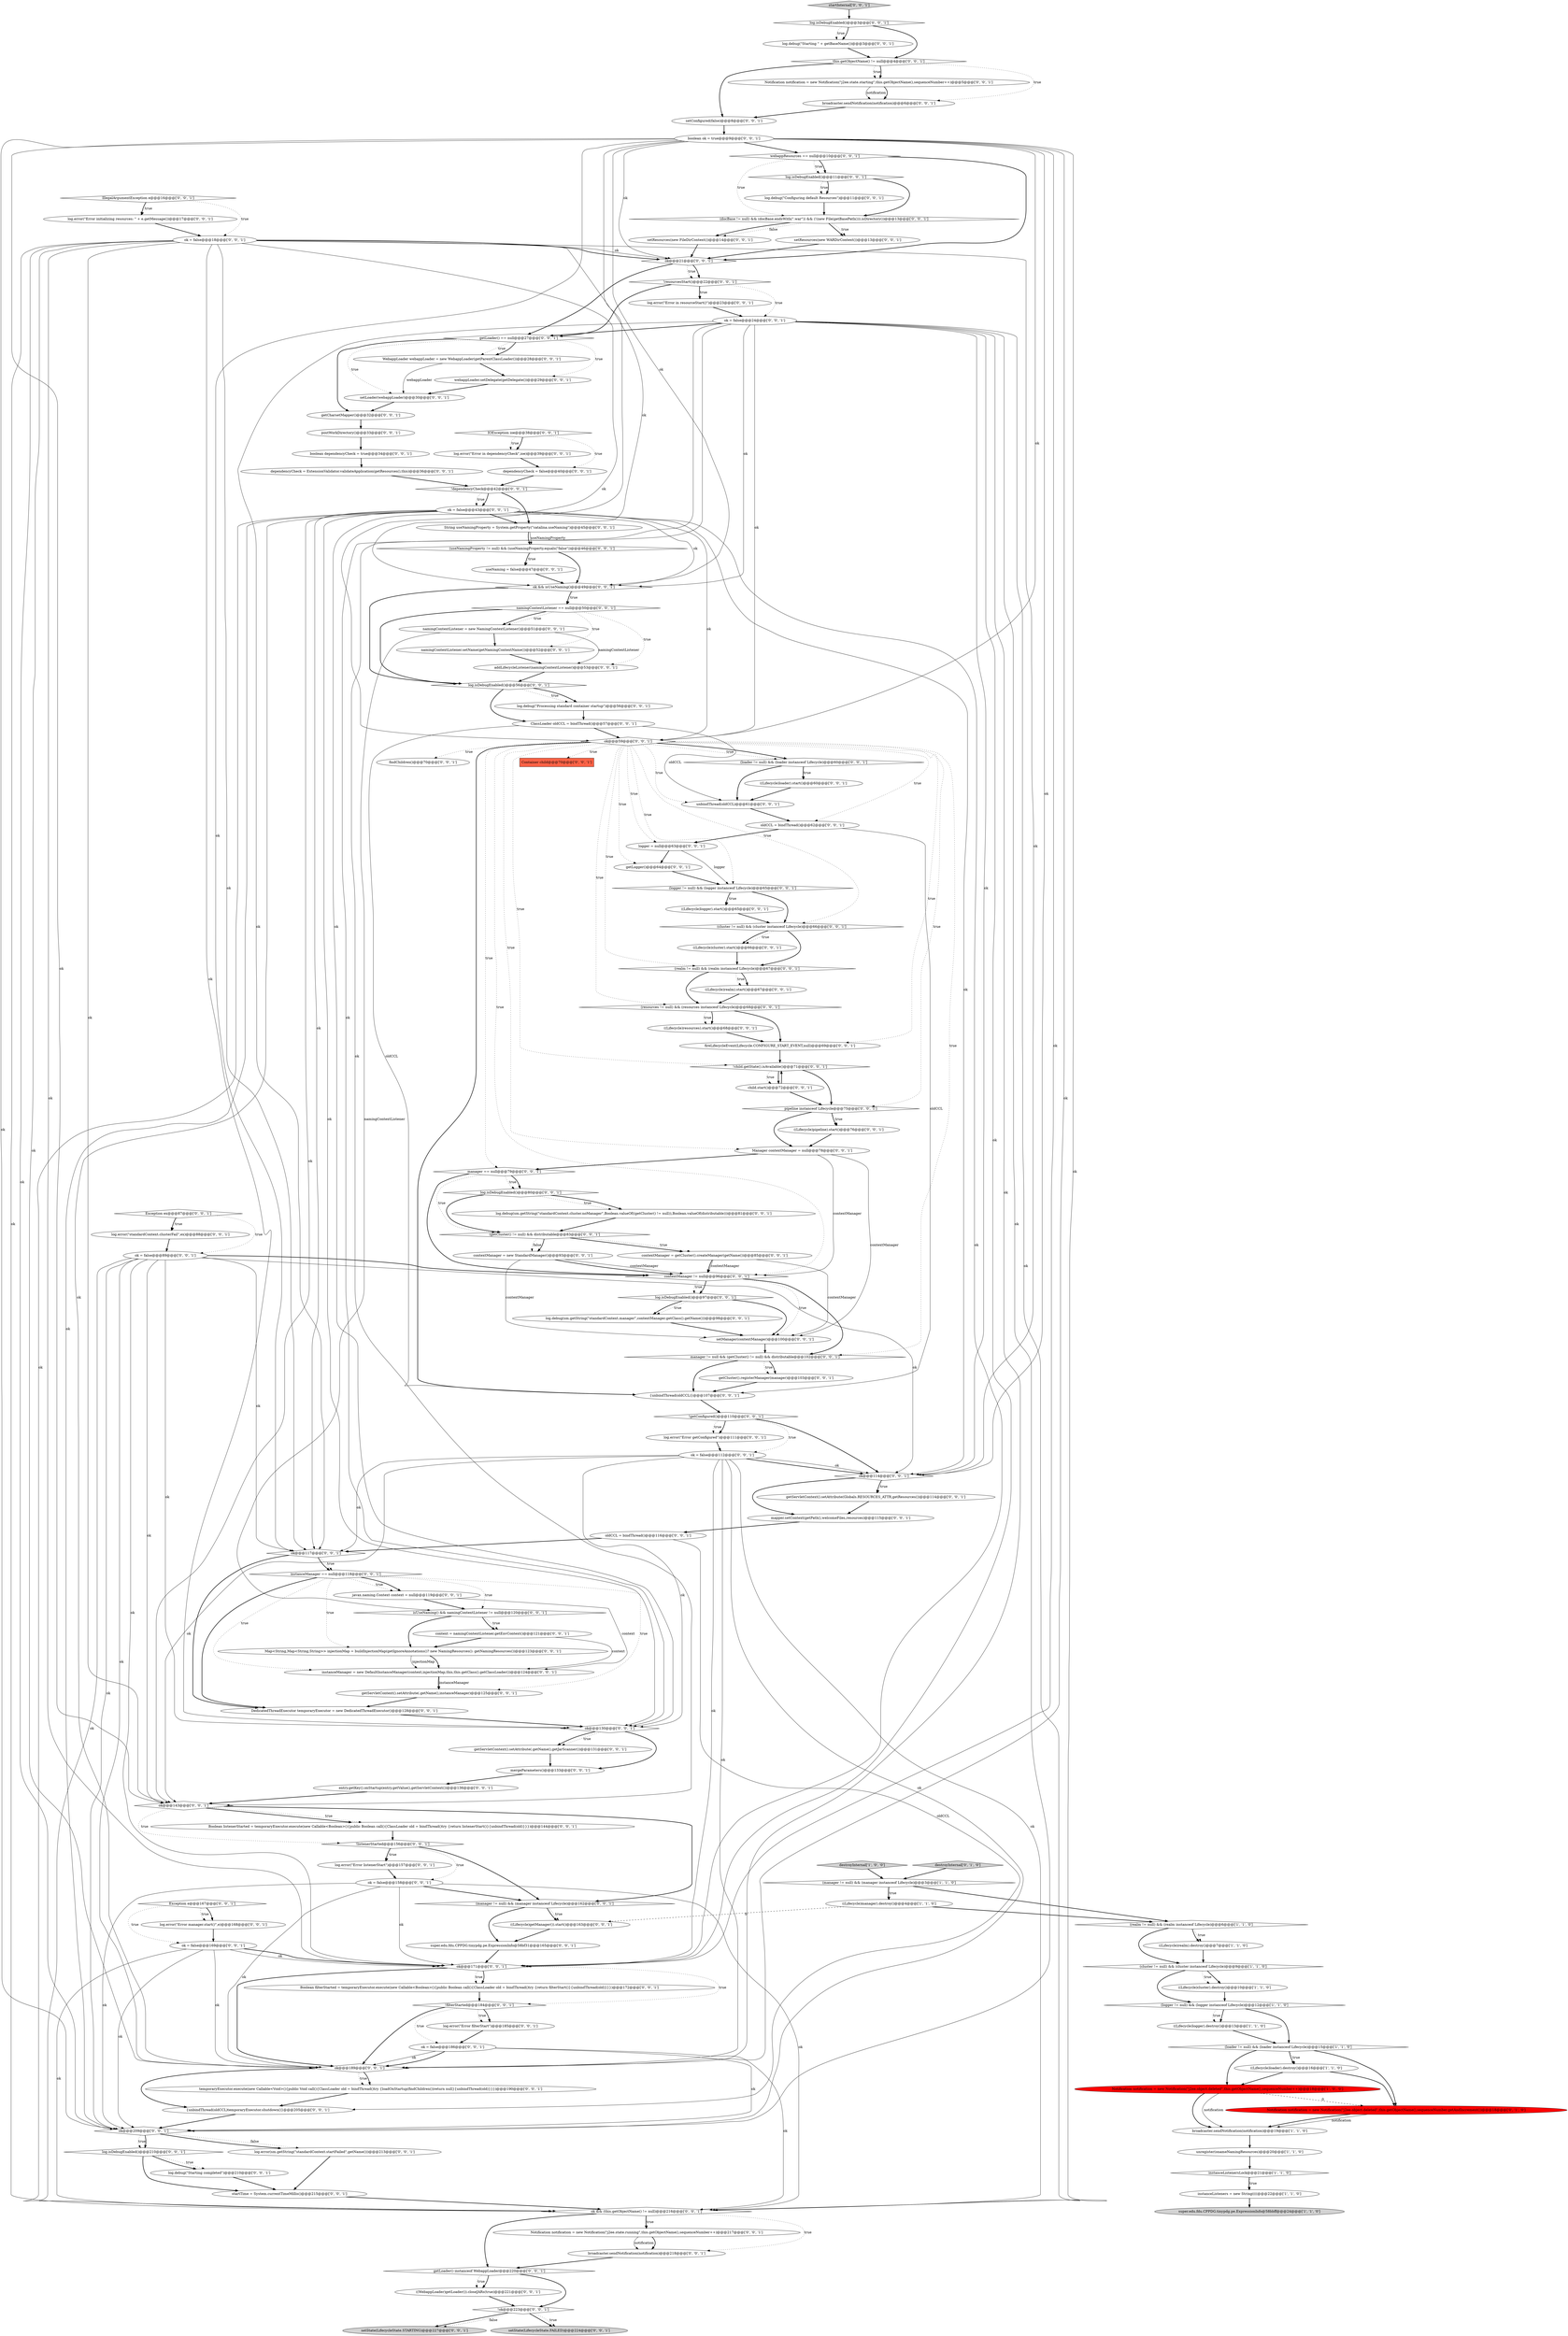 digraph {
26 [style = filled, label = "dependencyCheck = ExtensionValidator.validateApplication(getResources(),this)@@@36@@@['0', '0', '1']", fillcolor = white, shape = ellipse image = "AAA0AAABBB3BBB"];
7 [style = filled, label = "unregister(onameNamingResources)@@@20@@@['1', '1', '0']", fillcolor = white, shape = ellipse image = "AAA0AAABBB1BBB"];
137 [style = filled, label = "((Lifecycle)cluster).start()@@@66@@@['0', '0', '1']", fillcolor = white, shape = ellipse image = "AAA0AAABBB3BBB"];
25 [style = filled, label = "log.error(\"Error getConfigured\")@@@111@@@['0', '0', '1']", fillcolor = white, shape = ellipse image = "AAA0AAABBB3BBB"];
18 [style = filled, label = "Notification notification = new Notification(\"j2ee.object.deleted\",this.getObjectName(),sequenceNumber.getAndIncrement())@@@18@@@['0', '1', '0']", fillcolor = red, shape = ellipse image = "AAA1AAABBB2BBB"];
65 [style = filled, label = "ok@@@189@@@['0', '0', '1']", fillcolor = white, shape = diamond image = "AAA0AAABBB3BBB"];
31 [style = filled, label = "(docBase != null) && (docBase.endsWith(\".war\")) && (!(new File(getBasePath())).isDirectory())@@@13@@@['0', '0', '1']", fillcolor = white, shape = diamond image = "AAA0AAABBB3BBB"];
42 [style = filled, label = "startInternal['0', '0', '1']", fillcolor = lightgray, shape = diamond image = "AAA0AAABBB3BBB"];
41 [style = filled, label = "log.debug(\"Starting \" + getBaseName())@@@3@@@['0', '0', '1']", fillcolor = white, shape = ellipse image = "AAA0AAABBB3BBB"];
23 [style = filled, label = "log.debug(sm.getString(\"standardContext.cluster.noManager\",Boolean.valueOf((getCluster() != null)),Boolean.valueOf(distributable)))@@@81@@@['0', '0', '1']", fillcolor = white, shape = ellipse image = "AAA0AAABBB3BBB"];
100 [style = filled, label = "log.error(\"Error manager.start()\",e)@@@168@@@['0', '0', '1']", fillcolor = white, shape = ellipse image = "AAA0AAABBB3BBB"];
88 [style = filled, label = "this.getObjectName() != null@@@4@@@['0', '0', '1']", fillcolor = white, shape = diamond image = "AAA0AAABBB3BBB"];
147 [style = filled, label = "namingContextListener.setName(getNamingContextName())@@@52@@@['0', '0', '1']", fillcolor = white, shape = ellipse image = "AAA0AAABBB3BBB"];
27 [style = filled, label = "oldCCL = bindThread()@@@62@@@['0', '0', '1']", fillcolor = white, shape = ellipse image = "AAA0AAABBB3BBB"];
59 [style = filled, label = "((WebappLoader)getLoader()).closeJARs(true)@@@221@@@['0', '0', '1']", fillcolor = white, shape = ellipse image = "AAA0AAABBB3BBB"];
20 [style = filled, label = "log.isDebugEnabled()@@@210@@@['0', '0', '1']", fillcolor = white, shape = diamond image = "AAA0AAABBB3BBB"];
80 [style = filled, label = "fireLifecycleEvent(Lifecycle.CONFIGURE_START_EVENT,null)@@@69@@@['0', '0', '1']", fillcolor = white, shape = ellipse image = "AAA0AAABBB3BBB"];
53 [style = filled, label = "log.debug(\"Starting completed\")@@@210@@@['0', '0', '1']", fillcolor = white, shape = ellipse image = "AAA0AAABBB3BBB"];
44 [style = filled, label = "WebappLoader webappLoader = new WebappLoader(getParentClassLoader())@@@28@@@['0', '0', '1']", fillcolor = white, shape = ellipse image = "AAA0AAABBB3BBB"];
67 [style = filled, label = "postWorkDirectory()@@@33@@@['0', '0', '1']", fillcolor = white, shape = ellipse image = "AAA0AAABBB3BBB"];
143 [style = filled, label = "(logger != null) && (logger instanceof Lifecycle)@@@65@@@['0', '0', '1']", fillcolor = white, shape = diamond image = "AAA0AAABBB3BBB"];
66 [style = filled, label = "ok@@@130@@@['0', '0', '1']", fillcolor = white, shape = diamond image = "AAA0AAABBB3BBB"];
38 [style = filled, label = "((Lifecycle)loader).start()@@@60@@@['0', '0', '1']", fillcolor = white, shape = ellipse image = "AAA0AAABBB3BBB"];
51 [style = filled, label = "log.isDebugEnabled()@@@80@@@['0', '0', '1']", fillcolor = white, shape = diamond image = "AAA0AAABBB3BBB"];
90 [style = filled, label = "Manager contextManager = null@@@78@@@['0', '0', '1']", fillcolor = white, shape = ellipse image = "AAA0AAABBB3BBB"];
91 [style = filled, label = "javax.naming.Context context = null@@@119@@@['0', '0', '1']", fillcolor = white, shape = ellipse image = "AAA0AAABBB3BBB"];
84 [style = filled, label = "((Lifecycle)logger).start()@@@65@@@['0', '0', '1']", fillcolor = white, shape = ellipse image = "AAA0AAABBB3BBB"];
86 [style = filled, label = "getCluster().registerManager(manager)@@@103@@@['0', '0', '1']", fillcolor = white, shape = ellipse image = "AAA0AAABBB3BBB"];
107 [style = filled, label = "!child.getState().isAvailable()@@@71@@@['0', '0', '1']", fillcolor = white, shape = diamond image = "AAA0AAABBB3BBB"];
148 [style = filled, label = "ok && (this.getObjectName() != null)@@@216@@@['0', '0', '1']", fillcolor = white, shape = diamond image = "AAA0AAABBB3BBB"];
1 [style = filled, label = "(cluster != null) && (cluster instanceof Lifecycle)@@@9@@@['1', '1', '0']", fillcolor = white, shape = diamond image = "AAA0AAABBB1BBB"];
98 [style = filled, label = "ok = false@@@89@@@['0', '0', '1']", fillcolor = white, shape = ellipse image = "AAA0AAABBB3BBB"];
71 [style = filled, label = "manager != null && (getCluster() != null) && distributable@@@102@@@['0', '0', '1']", fillcolor = white, shape = diamond image = "AAA0AAABBB3BBB"];
74 [style = filled, label = "setResources(new WARDirContext())@@@13@@@['0', '0', '1']", fillcolor = white, shape = ellipse image = "AAA0AAABBB3BBB"];
13 [style = filled, label = "(realm != null) && (realm instanceof Lifecycle)@@@6@@@['1', '1', '0']", fillcolor = white, shape = diamond image = "AAA0AAABBB1BBB"];
16 [style = filled, label = "super.edu.fdu.CPPDG.tinypdg.pe.ExpressionInfo@58bbff@@@24@@@['1', '1', '0']", fillcolor = lightgray, shape = ellipse image = "AAA0AAABBB1BBB"];
154 [style = filled, label = "ok@@@114@@@['0', '0', '1']", fillcolor = white, shape = diamond image = "AAA0AAABBB3BBB"];
95 [style = filled, label = "ok = false@@@18@@@['0', '0', '1']", fillcolor = white, shape = ellipse image = "AAA0AAABBB3BBB"];
96 [style = filled, label = "ok = false@@@112@@@['0', '0', '1']", fillcolor = white, shape = ellipse image = "AAA0AAABBB3BBB"];
77 [style = filled, label = "(manager != null) && (manager instanceof Lifecycle)@@@162@@@['0', '0', '1']", fillcolor = white, shape = diamond image = "AAA0AAABBB3BBB"];
105 [style = filled, label = "log.debug(sm.getString(\"standardContext.manager\",contextManager.getClass().getName()))@@@98@@@['0', '0', '1']", fillcolor = white, shape = ellipse image = "AAA0AAABBB3BBB"];
110 [style = filled, label = "log.error(\"Error filterStart\")@@@185@@@['0', '0', '1']", fillcolor = white, shape = ellipse image = "AAA0AAABBB3BBB"];
2 [style = filled, label = "instanceListeners = new String((((@@@22@@@['1', '1', '0']", fillcolor = white, shape = ellipse image = "AAA0AAABBB1BBB"];
78 [style = filled, label = "child.start()@@@72@@@['0', '0', '1']", fillcolor = white, shape = ellipse image = "AAA0AAABBB3BBB"];
83 [style = filled, label = "log.error(\"Error in resourceStart()\")@@@23@@@['0', '0', '1']", fillcolor = white, shape = ellipse image = "AAA0AAABBB3BBB"];
39 [style = filled, label = "setManager(contextManager)@@@100@@@['0', '0', '1']", fillcolor = white, shape = ellipse image = "AAA0AAABBB3BBB"];
52 [style = filled, label = "unbindThread(oldCCL)@@@61@@@['0', '0', '1']", fillcolor = white, shape = ellipse image = "AAA0AAABBB3BBB"];
50 [style = filled, label = "!filterStarted@@@184@@@['0', '0', '1']", fillcolor = white, shape = diamond image = "AAA0AAABBB3BBB"];
36 [style = filled, label = "setResources(new FileDirContext())@@@14@@@['0', '0', '1']", fillcolor = white, shape = ellipse image = "AAA0AAABBB3BBB"];
32 [style = filled, label = "logger = null@@@63@@@['0', '0', '1']", fillcolor = white, shape = ellipse image = "AAA0AAABBB3BBB"];
28 [style = filled, label = "(resources != null) && (resources instanceof Lifecycle)@@@68@@@['0', '0', '1']", fillcolor = white, shape = diamond image = "AAA0AAABBB3BBB"];
72 [style = filled, label = "!ok@@@223@@@['0', '0', '1']", fillcolor = white, shape = diamond image = "AAA0AAABBB3BBB"];
125 [style = filled, label = "log.isDebugEnabled()@@@56@@@['0', '0', '1']", fillcolor = white, shape = diamond image = "AAA0AAABBB3BBB"];
129 [style = filled, label = "((Lifecycle)realm).start()@@@67@@@['0', '0', '1']", fillcolor = white, shape = ellipse image = "AAA0AAABBB3BBB"];
12 [style = filled, label = "Notification notification = new Notification(\"j2ee.object.deleted\",this.getObjectName(),sequenceNumber++)@@@18@@@['1', '0', '0']", fillcolor = red, shape = ellipse image = "AAA1AAABBB1BBB"];
45 [style = filled, label = "Exception e@@@167@@@['0', '0', '1']", fillcolor = white, shape = diamond image = "AAA0AAABBB3BBB"];
46 [style = filled, label = "temporaryExecutor.execute(new Callable<Void>(){public Void call(){ClassLoader old = bindThread()try {loadOnStartup(findChildren())return null}{unbindThread(old)}}})@@@190@@@['0', '0', '1']", fillcolor = white, shape = ellipse image = "AAA0AAABBB3BBB"];
81 [style = filled, label = "setLoader(webappLoader)@@@30@@@['0', '0', '1']", fillcolor = white, shape = ellipse image = "AAA0AAABBB3BBB"];
120 [style = filled, label = "log.error(\"Error listenerStart\")@@@157@@@['0', '0', '1']", fillcolor = white, shape = ellipse image = "AAA0AAABBB3BBB"];
136 [style = filled, label = "(loader != null) && (loader instanceof Lifecycle)@@@60@@@['0', '0', '1']", fillcolor = white, shape = diamond image = "AAA0AAABBB3BBB"];
63 [style = filled, label = "namingContextListener = new NamingContextListener()@@@51@@@['0', '0', '1']", fillcolor = white, shape = ellipse image = "AAA0AAABBB3BBB"];
102 [style = filled, label = "log.error(\"Error initializing resources: \" + e.getMessage())@@@17@@@['0', '0', '1']", fillcolor = white, shape = ellipse image = "AAA0AAABBB3BBB"];
118 [style = filled, label = "webappLoader.setDelegate(getDelegate())@@@29@@@['0', '0', '1']", fillcolor = white, shape = ellipse image = "AAA0AAABBB3BBB"];
122 [style = filled, label = "((Lifecycle)pipeline).start()@@@76@@@['0', '0', '1']", fillcolor = white, shape = ellipse image = "AAA0AAABBB3BBB"];
104 [style = filled, label = "mergeParameters()@@@133@@@['0', '0', '1']", fillcolor = white, shape = ellipse image = "AAA0AAABBB3BBB"];
101 [style = filled, label = "contextManager != null@@@96@@@['0', '0', '1']", fillcolor = white, shape = diamond image = "AAA0AAABBB3BBB"];
97 [style = filled, label = "setState(LifecycleState.STARTING)@@@227@@@['0', '0', '1']", fillcolor = lightgray, shape = ellipse image = "AAA0AAABBB3BBB"];
22 [style = filled, label = "getCharsetMapper()@@@32@@@['0', '0', '1']", fillcolor = white, shape = ellipse image = "AAA0AAABBB3BBB"];
106 [style = filled, label = "((Lifecycle)resources).start()@@@68@@@['0', '0', '1']", fillcolor = white, shape = ellipse image = "AAA0AAABBB3BBB"];
89 [style = filled, label = "IOException ioe@@@38@@@['0', '0', '1']", fillcolor = white, shape = diamond image = "AAA0AAABBB3BBB"];
133 [style = filled, label = "Boolean listenerStarted = temporaryExecutor.execute(new Callable<Boolean>(){public Boolean call(){ClassLoader old = bindThread()try {return listenerStart()}{unbindThread(old)}}})@@@144@@@['0', '0', '1']", fillcolor = white, shape = ellipse image = "AAA0AAABBB3BBB"];
82 [style = filled, label = "getLogger()@@@64@@@['0', '0', '1']", fillcolor = white, shape = ellipse image = "AAA0AAABBB3BBB"];
30 [style = filled, label = "ok@@@117@@@['0', '0', '1']", fillcolor = white, shape = diamond image = "AAA0AAABBB3BBB"];
124 [style = filled, label = "ok = false@@@169@@@['0', '0', '1']", fillcolor = white, shape = ellipse image = "AAA0AAABBB3BBB"];
93 [style = filled, label = "log.isDebugEnabled()@@@97@@@['0', '0', '1']", fillcolor = white, shape = diamond image = "AAA0AAABBB3BBB"];
109 [style = filled, label = "context = namingContextListener.getEnvContext()@@@121@@@['0', '0', '1']", fillcolor = white, shape = ellipse image = "AAA0AAABBB3BBB"];
127 [style = filled, label = "setConfigured(false)@@@8@@@['0', '0', '1']", fillcolor = white, shape = ellipse image = "AAA0AAABBB3BBB"];
40 [style = filled, label = "broadcaster.sendNotification(notification)@@@218@@@['0', '0', '1']", fillcolor = white, shape = ellipse image = "AAA0AAABBB3BBB"];
92 [style = filled, label = "ok = false@@@158@@@['0', '0', '1']", fillcolor = white, shape = ellipse image = "AAA0AAABBB3BBB"];
34 [style = filled, label = "getServletContext().setAttribute(Globals.RESOURCES_ATTR,getResources())@@@114@@@['0', '0', '1']", fillcolor = white, shape = ellipse image = "AAA0AAABBB3BBB"];
108 [style = filled, label = "getLoader() == null@@@27@@@['0', '0', '1']", fillcolor = white, shape = diamond image = "AAA0AAABBB3BBB"];
134 [style = filled, label = "instanceManager = new DefaultInstanceManager(context,injectionMap,this,this.getClass().getClassLoader())@@@124@@@['0', '0', '1']", fillcolor = white, shape = ellipse image = "AAA0AAABBB3BBB"];
48 [style = filled, label = "boolean dependencyCheck = true@@@34@@@['0', '0', '1']", fillcolor = white, shape = ellipse image = "AAA0AAABBB3BBB"];
57 [style = filled, label = "dependencyCheck = false@@@40@@@['0', '0', '1']", fillcolor = white, shape = ellipse image = "AAA0AAABBB3BBB"];
152 [style = filled, label = "boolean ok = true@@@9@@@['0', '0', '1']", fillcolor = white, shape = ellipse image = "AAA0AAABBB3BBB"];
94 [style = filled, label = "ok = false@@@186@@@['0', '0', '1']", fillcolor = white, shape = ellipse image = "AAA0AAABBB3BBB"];
3 [style = filled, label = "destroyInternal['1', '0', '0']", fillcolor = lightgray, shape = diamond image = "AAA0AAABBB1BBB"];
128 [style = filled, label = "isUseNaming() && namingContextListener != null@@@120@@@['0', '0', '1']", fillcolor = white, shape = diamond image = "AAA0AAABBB3BBB"];
60 [style = filled, label = "instanceManager == null@@@118@@@['0', '0', '1']", fillcolor = white, shape = diamond image = "AAA0AAABBB3BBB"];
150 [style = filled, label = "!listenerStarted@@@156@@@['0', '0', '1']", fillcolor = white, shape = diamond image = "AAA0AAABBB3BBB"];
58 [style = filled, label = "contextManager = new StandardManager()@@@93@@@['0', '0', '1']", fillcolor = white, shape = ellipse image = "AAA0AAABBB3BBB"];
49 [style = filled, label = "ok && isUseNaming()@@@49@@@['0', '0', '1']", fillcolor = white, shape = diamond image = "AAA0AAABBB3BBB"];
11 [style = filled, label = "((Lifecycle)manager).destroy()@@@4@@@['1', '1', '0']", fillcolor = white, shape = ellipse image = "AAA0AAABBB1BBB"];
33 [style = filled, label = "Exception ex@@@87@@@['0', '0', '1']", fillcolor = white, shape = diamond image = "AAA0AAABBB3BBB"];
75 [style = filled, label = "Notification notification = new Notification(\"j2ee.state.starting\",this.getObjectName(),sequenceNumber++)@@@5@@@['0', '0', '1']", fillcolor = white, shape = ellipse image = "AAA0AAABBB3BBB"];
145 [style = filled, label = "findChildren()@@@70@@@['0', '0', '1']", fillcolor = white, shape = ellipse image = "AAA0AAABBB3BBB"];
144 [style = filled, label = "getLoader() instanceof WebappLoader@@@220@@@['0', '0', '1']", fillcolor = white, shape = diamond image = "AAA0AAABBB3BBB"];
121 [style = filled, label = "Boolean filterStarted = temporaryExecutor.execute(new Callable<Boolean>(){public Boolean call(){ClassLoader old = bindThread()try {return filterStart()}{unbindThread(old)}}})@@@172@@@['0', '0', '1']", fillcolor = white, shape = ellipse image = "AAA0AAABBB3BBB"];
47 [style = filled, label = "setState(LifecycleState.FAILED)@@@224@@@['0', '0', '1']", fillcolor = lightgray, shape = ellipse image = "AAA0AAABBB3BBB"];
55 [style = filled, label = "log.isDebugEnabled()@@@3@@@['0', '0', '1']", fillcolor = white, shape = diamond image = "AAA0AAABBB3BBB"];
112 [style = filled, label = "log.error(sm.getString(\"standardContext.startFailed\",getName()))@@@213@@@['0', '0', '1']", fillcolor = white, shape = ellipse image = "AAA0AAABBB3BBB"];
62 [style = filled, label = "log.isDebugEnabled()@@@11@@@['0', '0', '1']", fillcolor = white, shape = diamond image = "AAA0AAABBB3BBB"];
138 [style = filled, label = "pipeline instanceof Lifecycle@@@75@@@['0', '0', '1']", fillcolor = white, shape = diamond image = "AAA0AAABBB3BBB"];
117 [style = filled, label = "ok@@@21@@@['0', '0', '1']", fillcolor = white, shape = diamond image = "AAA0AAABBB3BBB"];
130 [style = filled, label = "!resourcesStart()@@@22@@@['0', '0', '1']", fillcolor = white, shape = diamond image = "AAA0AAABBB3BBB"];
140 [style = filled, label = "IllegalArgumentException e@@@16@@@['0', '0', '1']", fillcolor = white, shape = diamond image = "AAA0AAABBB3BBB"];
15 [style = filled, label = "((Lifecycle)cluster).destroy()@@@10@@@['1', '1', '0']", fillcolor = white, shape = ellipse image = "AAA0AAABBB1BBB"];
76 [style = filled, label = "log.error(\"standardContext.clusterFail\",ex)@@@88@@@['0', '0', '1']", fillcolor = white, shape = ellipse image = "AAA0AAABBB3BBB"];
37 [style = filled, label = "Container child@@@70@@@['0', '0', '1']", fillcolor = tomato, shape = box image = "AAA0AAABBB3BBB"];
123 [style = filled, label = "addLifecycleListener(namingContextListener)@@@53@@@['0', '0', '1']", fillcolor = white, shape = ellipse image = "AAA0AAABBB3BBB"];
87 [style = filled, label = "{unbindThread(oldCCL)}@@@107@@@['0', '0', '1']", fillcolor = white, shape = ellipse image = "AAA0AAABBB3BBB"];
135 [style = filled, label = "ClassLoader oldCCL = bindThread()@@@57@@@['0', '0', '1']", fillcolor = white, shape = ellipse image = "AAA0AAABBB3BBB"];
4 [style = filled, label = "(loader != null) && (loader instanceof Lifecycle)@@@15@@@['1', '1', '0']", fillcolor = white, shape = diamond image = "AAA0AAABBB1BBB"];
35 [style = filled, label = "((Lifecycle)getManager()).start()@@@163@@@['0', '0', '1']", fillcolor = white, shape = ellipse image = "AAA0AAABBB3BBB"];
70 [style = filled, label = "Map<String,Map<String,String>> injectionMap = buildInjectionMap(getIgnoreAnnotations()? new NamingResources(): getNamingResources())@@@123@@@['0', '0', '1']", fillcolor = white, shape = ellipse image = "AAA0AAABBB3BBB"];
126 [style = filled, label = "startTime = System.currentTimeMillis()@@@215@@@['0', '0', '1']", fillcolor = white, shape = ellipse image = "AAA0AAABBB3BBB"];
17 [style = filled, label = "destroyInternal['0', '1', '0']", fillcolor = lightgray, shape = diamond image = "AAA0AAABBB2BBB"];
19 [style = filled, label = "getServletContext().setAttribute(.getName(),getJarScanner())@@@131@@@['0', '0', '1']", fillcolor = white, shape = ellipse image = "AAA0AAABBB3BBB"];
113 [style = filled, label = "ok = false@@@24@@@['0', '0', '1']", fillcolor = white, shape = ellipse image = "AAA0AAABBB3BBB"];
149 [style = filled, label = "log.debug(\"Configuring default Resources\")@@@11@@@['0', '0', '1']", fillcolor = white, shape = ellipse image = "AAA0AAABBB3BBB"];
119 [style = filled, label = "(realm != null) && (realm instanceof Lifecycle)@@@67@@@['0', '0', '1']", fillcolor = white, shape = diamond image = "AAA0AAABBB3BBB"];
73 [style = filled, label = "broadcaster.sendNotification(notification)@@@6@@@['0', '0', '1']", fillcolor = white, shape = ellipse image = "AAA0AAABBB3BBB"];
9 [style = filled, label = "broadcaster.sendNotification(notification)@@@19@@@['1', '1', '0']", fillcolor = white, shape = ellipse image = "AAA0AAABBB1BBB"];
0 [style = filled, label = "(manager != null) && (manager instanceof Lifecycle)@@@3@@@['1', '1', '0']", fillcolor = white, shape = diamond image = "AAA0AAABBB1BBB"];
131 [style = filled, label = "String useNamingProperty = System.getProperty(\"catalina.useNaming\")@@@45@@@['0', '0', '1']", fillcolor = white, shape = ellipse image = "AAA0AAABBB3BBB"];
21 [style = filled, label = "Notification notification = new Notification(\"j2ee.state.running\",this.getObjectName(),sequenceNumber++)@@@217@@@['0', '0', '1']", fillcolor = white, shape = ellipse image = "AAA0AAABBB3BBB"];
151 [style = filled, label = "log.error(\"Error in dependencyCheck\",ioe)@@@39@@@['0', '0', '1']", fillcolor = white, shape = ellipse image = "AAA0AAABBB3BBB"];
153 [style = filled, label = "mapper.setContext(getPath(),welcomeFiles,resources)@@@115@@@['0', '0', '1']", fillcolor = white, shape = ellipse image = "AAA0AAABBB3BBB"];
142 [style = filled, label = "contextManager = getCluster().createManager(getName())@@@85@@@['0', '0', '1']", fillcolor = white, shape = ellipse image = "AAA0AAABBB3BBB"];
114 [style = filled, label = "namingContextListener == null@@@50@@@['0', '0', '1']", fillcolor = white, shape = diamond image = "AAA0AAABBB3BBB"];
85 [style = filled, label = "entry.getKey().onStartup(entry.getValue(),getServletContext())@@@136@@@['0', '0', '1']", fillcolor = white, shape = ellipse image = "AAA0AAABBB3BBB"];
6 [style = filled, label = "instanceListenersLock@@@21@@@['1', '1', '0']", fillcolor = white, shape = diamond image = "AAA0AAABBB1BBB"];
103 [style = filled, label = "DedicatedThreadExecutor temporaryExecutor = new DedicatedThreadExecutor()@@@128@@@['0', '0', '1']", fillcolor = white, shape = ellipse image = "AAA0AAABBB3BBB"];
54 [style = filled, label = "!getConfigured()@@@110@@@['0', '0', '1']", fillcolor = white, shape = diamond image = "AAA0AAABBB3BBB"];
43 [style = filled, label = "ok = false@@@43@@@['0', '0', '1']", fillcolor = white, shape = ellipse image = "AAA0AAABBB3BBB"];
69 [style = filled, label = "manager == null@@@79@@@['0', '0', '1']", fillcolor = white, shape = diamond image = "AAA0AAABBB3BBB"];
14 [style = filled, label = "((Lifecycle)loader).destroy()@@@16@@@['1', '1', '0']", fillcolor = white, shape = ellipse image = "AAA0AAABBB1BBB"];
56 [style = filled, label = "(useNamingProperty != null) && (useNamingProperty.equals(\"false\"))@@@46@@@['0', '0', '1']", fillcolor = white, shape = diamond image = "AAA0AAABBB3BBB"];
29 [style = filled, label = "(getCluster() != null) && distributable@@@83@@@['0', '0', '1']", fillcolor = white, shape = diamond image = "AAA0AAABBB3BBB"];
115 [style = filled, label = "ok@@@143@@@['0', '0', '1']", fillcolor = white, shape = diamond image = "AAA0AAABBB3BBB"];
116 [style = filled, label = "ok@@@209@@@['0', '0', '1']", fillcolor = white, shape = diamond image = "AAA0AAABBB3BBB"];
79 [style = filled, label = "{unbindThread(oldCCL)temporaryExecutor.shutdown()}@@@205@@@['0', '0', '1']", fillcolor = white, shape = ellipse image = "AAA0AAABBB3BBB"];
61 [style = filled, label = "useNaming = false@@@47@@@['0', '0', '1']", fillcolor = white, shape = ellipse image = "AAA0AAABBB3BBB"];
146 [style = filled, label = "getServletContext().setAttribute(.getName(),instanceManager)@@@125@@@['0', '0', '1']", fillcolor = white, shape = ellipse image = "AAA0AAABBB3BBB"];
8 [style = filled, label = "((Lifecycle)logger).destroy()@@@13@@@['1', '1', '0']", fillcolor = white, shape = ellipse image = "AAA0AAABBB1BBB"];
111 [style = filled, label = "ok@@@171@@@['0', '0', '1']", fillcolor = white, shape = diamond image = "AAA0AAABBB3BBB"];
139 [style = filled, label = "super.edu.fdu.CPPDG.tinypdg.pe.ExpressionInfo@58bf31@@@165@@@['0', '0', '1']", fillcolor = white, shape = ellipse image = "AAA0AAABBB3BBB"];
64 [style = filled, label = "(cluster != null) && (cluster instanceof Lifecycle)@@@66@@@['0', '0', '1']", fillcolor = white, shape = diamond image = "AAA0AAABBB3BBB"];
141 [style = filled, label = "!dependencyCheck@@@42@@@['0', '0', '1']", fillcolor = white, shape = diamond image = "AAA0AAABBB3BBB"];
24 [style = filled, label = "log.debug(\"Processing standard container startup\")@@@56@@@['0', '0', '1']", fillcolor = white, shape = ellipse image = "AAA0AAABBB3BBB"];
5 [style = filled, label = "(logger != null) && (logger instanceof Lifecycle)@@@12@@@['1', '1', '0']", fillcolor = white, shape = diamond image = "AAA0AAABBB1BBB"];
10 [style = filled, label = "((Lifecycle)realm).destroy()@@@7@@@['1', '1', '0']", fillcolor = white, shape = ellipse image = "AAA0AAABBB1BBB"];
132 [style = filled, label = "ok@@@59@@@['0', '0', '1']", fillcolor = white, shape = diamond image = "AAA0AAABBB3BBB"];
99 [style = filled, label = "oldCCL = bindThread()@@@116@@@['0', '0', '1']", fillcolor = white, shape = ellipse image = "AAA0AAABBB3BBB"];
68 [style = filled, label = "webappResources == null@@@10@@@['0', '0', '1']", fillcolor = white, shape = diamond image = "AAA0AAABBB3BBB"];
0->13 [style = bold, label=""];
38->52 [style = bold, label=""];
31->36 [style = dotted, label="false"];
152->65 [style = solid, label="ok"];
43->65 [style = solid, label="ok"];
13->10 [style = dotted, label="true"];
12->9 [style = bold, label=""];
43->132 [style = solid, label="ok"];
132->119 [style = dotted, label="true"];
113->132 [style = solid, label="ok"];
68->31 [style = dotted, label="true"];
99->30 [style = bold, label=""];
56->61 [style = dotted, label="true"];
70->134 [style = bold, label=""];
72->47 [style = bold, label=""];
51->23 [style = dotted, label="true"];
81->22 [style = bold, label=""];
108->81 [style = dotted, label="true"];
2->16 [style = bold, label=""];
50->94 [style = dotted, label="true"];
152->115 [style = solid, label="ok"];
50->110 [style = bold, label=""];
72->97 [style = bold, label=""];
143->84 [style = dotted, label="true"];
143->84 [style = bold, label=""];
136->52 [style = bold, label=""];
98->30 [style = solid, label="ok"];
4->18 [style = bold, label=""];
132->37 [style = dotted, label="true"];
129->28 [style = bold, label=""];
6->2 [style = bold, label=""];
54->25 [style = bold, label=""];
95->154 [style = solid, label="ok"];
28->106 [style = bold, label=""];
33->76 [style = dotted, label="true"];
98->101 [style = bold, label=""];
7->6 [style = bold, label=""];
49->125 [style = bold, label=""];
14->18 [style = bold, label=""];
115->133 [style = bold, label=""];
10->1 [style = bold, label=""];
132->107 [style = dotted, label="true"];
78->138 [style = bold, label=""];
13->10 [style = bold, label=""];
96->115 [style = solid, label="ok"];
4->14 [style = bold, label=""];
33->98 [style = dotted, label="true"];
153->99 [style = bold, label=""];
68->62 [style = dotted, label="true"];
69->29 [style = dotted, label="true"];
132->80 [style = dotted, label="true"];
43->49 [style = solid, label="ok"];
89->151 [style = bold, label=""];
43->111 [style = solid, label="ok"];
65->79 [style = bold, label=""];
0->11 [style = bold, label=""];
134->146 [style = solid, label="instanceManager"];
57->141 [style = bold, label=""];
98->65 [style = solid, label="ok"];
42->55 [style = bold, label=""];
100->124 [style = bold, label=""];
5->4 [style = bold, label=""];
117->130 [style = bold, label=""];
152->111 [style = solid, label="ok"];
64->137 [style = dotted, label="true"];
132->82 [style = dotted, label="true"];
29->142 [style = bold, label=""];
66->19 [style = dotted, label="true"];
132->138 [style = dotted, label="true"];
152->148 [style = solid, label="ok"];
92->111 [style = solid, label="ok"];
96->148 [style = solid, label="ok"];
1->15 [style = bold, label=""];
83->113 [style = bold, label=""];
152->68 [style = bold, label=""];
113->111 [style = solid, label="ok"];
113->30 [style = solid, label="ok"];
93->105 [style = dotted, label="true"];
95->111 [style = solid, label="ok"];
108->118 [style = dotted, label="true"];
43->30 [style = solid, label="ok"];
132->69 [style = dotted, label="true"];
96->66 [style = solid, label="ok"];
131->56 [style = bold, label=""];
124->111 [style = bold, label=""];
127->152 [style = bold, label=""];
70->134 [style = solid, label="injectionMap"];
93->39 [style = bold, label=""];
79->116 [style = bold, label=""];
109->70 [style = bold, label=""];
43->154 [style = solid, label="ok"];
71->86 [style = dotted, label="true"];
152->66 [style = solid, label="ok"];
31->74 [style = bold, label=""];
29->142 [style = dotted, label="true"];
96->154 [style = solid, label="ok"];
114->147 [style = dotted, label="true"];
95->148 [style = solid, label="ok"];
71->86 [style = bold, label=""];
126->148 [style = bold, label=""];
95->117 [style = solid, label="ok"];
148->144 [style = bold, label=""];
152->116 [style = solid, label="ok"];
123->125 [style = bold, label=""];
102->95 [style = bold, label=""];
135->87 [style = solid, label="oldCCL"];
132->71 [style = dotted, label="true"];
55->41 [style = bold, label=""];
108->44 [style = dotted, label="true"];
51->23 [style = bold, label=""];
148->40 [style = dotted, label="true"];
120->92 [style = bold, label=""];
43->131 [style = bold, label=""];
96->111 [style = solid, label="ok"];
84->64 [style = bold, label=""];
138->122 [style = dotted, label="true"];
115->133 [style = dotted, label="true"];
124->65 [style = solid, label="ok"];
148->21 [style = bold, label=""];
111->50 [style = dotted, label="true"];
77->35 [style = dotted, label="true"];
12->9 [style = solid, label="notification"];
19->104 [style = bold, label=""];
101->39 [style = dotted, label="true"];
119->28 [style = bold, label=""];
128->109 [style = dotted, label="true"];
69->51 [style = dotted, label="true"];
125->24 [style = dotted, label="true"];
96->154 [style = bold, label=""];
132->143 [style = dotted, label="true"];
142->101 [style = solid, label="contextManager"];
59->72 [style = bold, label=""];
113->154 [style = solid, label="ok"];
148->21 [style = dotted, label="true"];
33->76 [style = bold, label=""];
60->103 [style = bold, label=""];
95->30 [style = solid, label="ok"];
27->87 [style = solid, label="oldCCL"];
6->2 [style = dotted, label="true"];
17->0 [style = bold, label=""];
140->102 [style = dotted, label="true"];
147->123 [style = bold, label=""];
141->131 [style = bold, label=""];
75->73 [style = bold, label=""];
4->12 [style = bold, label=""];
139->111 [style = bold, label=""];
122->90 [style = bold, label=""];
114->123 [style = dotted, label="true"];
63->128 [style = solid, label="namingContextListener"];
113->65 [style = solid, label="ok"];
138->90 [style = bold, label=""];
30->103 [style = bold, label=""];
94->148 [style = solid, label="ok"];
130->108 [style = bold, label=""];
72->47 [style = dotted, label="true"];
95->116 [style = solid, label="ok"];
53->126 [style = bold, label=""];
115->150 [style = dotted, label="true"];
56->49 [style = bold, label=""];
105->39 [style = bold, label=""];
94->116 [style = solid, label="ok"];
39->71 [style = bold, label=""];
152->154 [style = solid, label="ok"];
68->62 [style = bold, label=""];
119->129 [style = dotted, label="true"];
143->64 [style = bold, label=""];
4->14 [style = dotted, label="true"];
132->27 [style = dotted, label="true"];
114->125 [style = bold, label=""];
132->87 [style = bold, label=""];
136->38 [style = bold, label=""];
26->141 [style = bold, label=""];
45->124 [style = dotted, label="true"];
28->106 [style = dotted, label="true"];
63->123 [style = solid, label="namingContextListener"];
21->40 [style = bold, label=""];
135->52 [style = solid, label="oldCCL"];
140->102 [style = bold, label=""];
11->35 [style = dashed, label="0"];
88->127 [style = bold, label=""];
1->5 [style = bold, label=""];
119->129 [style = bold, label=""];
27->32 [style = bold, label=""];
52->27 [style = bold, label=""];
111->121 [style = bold, label=""];
98->148 [style = solid, label="ok"];
133->150 [style = bold, label=""];
132->90 [style = dotted, label="true"];
92->116 [style = solid, label="ok"];
13->1 [style = bold, label=""];
50->65 [style = bold, label=""];
44->81 [style = solid, label="webappLoader"];
142->39 [style = solid, label="contextManager"];
113->116 [style = solid, label="ok"];
130->113 [style = dotted, label="true"];
106->80 [style = bold, label=""];
130->83 [style = dotted, label="true"];
144->59 [style = bold, label=""];
60->70 [style = dotted, label="true"];
132->136 [style = dotted, label="true"];
98->116 [style = solid, label="ok"];
117->130 [style = dotted, label="true"];
62->149 [style = dotted, label="true"];
95->117 [style = bold, label=""];
0->11 [style = dotted, label="true"];
73->127 [style = bold, label=""];
95->65 [style = solid, label="ok"];
28->80 [style = bold, label=""];
125->135 [style = bold, label=""];
140->95 [style = dotted, label="true"];
90->39 [style = solid, label="contextManager"];
132->145 [style = dotted, label="true"];
25->96 [style = bold, label=""];
65->46 [style = dotted, label="true"];
152->132 [style = solid, label="ok"];
113->108 [style = bold, label=""];
76->98 [style = bold, label=""];
3->0 [style = bold, label=""];
128->109 [style = bold, label=""];
117->108 [style = bold, label=""];
124->111 [style = solid, label="ok"];
45->100 [style = bold, label=""];
78->107 [style = bold, label=""];
43->116 [style = solid, label="ok"];
125->24 [style = bold, label=""];
58->101 [style = solid, label="contextManager"];
114->63 [style = bold, label=""];
116->112 [style = dotted, label="false"];
111->65 [style = bold, label=""];
29->58 [style = dotted, label="false"];
124->148 [style = solid, label="ok"];
131->56 [style = solid, label="useNamingProperty"];
132->52 [style = dotted, label="true"];
107->78 [style = dotted, label="true"];
31->74 [style = dotted, label="true"];
93->105 [style = bold, label=""];
31->36 [style = bold, label=""];
43->148 [style = solid, label="ok"];
107->138 [style = bold, label=""];
66->19 [style = bold, label=""];
95->132 [style = solid, label="ok"];
75->73 [style = solid, label="notification"];
51->29 [style = bold, label=""];
43->115 [style = solid, label="ok"];
20->53 [style = dotted, label="true"];
150->120 [style = dotted, label="true"];
110->94 [style = bold, label=""];
152->30 [style = solid, label="ok"];
64->119 [style = bold, label=""];
154->153 [style = bold, label=""];
34->153 [style = bold, label=""];
89->151 [style = dotted, label="true"];
121->50 [style = bold, label=""];
141->43 [style = bold, label=""];
88->75 [style = dotted, label="true"];
154->34 [style = dotted, label="true"];
35->139 [style = bold, label=""];
132->28 [style = dotted, label="true"];
150->77 [style = bold, label=""];
108->22 [style = bold, label=""];
90->69 [style = bold, label=""];
5->8 [style = bold, label=""];
152->49 [style = solid, label="ok"];
98->154 [style = solid, label="ok"];
124->116 [style = solid, label="ok"];
87->54 [style = bold, label=""];
92->77 [style = bold, label=""];
151->57 [style = bold, label=""];
88->73 [style = dotted, label="true"];
56->61 [style = bold, label=""];
91->134 [style = solid, label="context"];
69->51 [style = bold, label=""];
71->87 [style = bold, label=""];
18->9 [style = solid, label="notification"];
15->5 [style = bold, label=""];
60->146 [style = dotted, label="true"];
109->134 [style = solid, label="context"];
86->87 [style = bold, label=""];
62->31 [style = bold, label=""];
49->114 [style = bold, label=""];
94->65 [style = bold, label=""];
14->12 [style = bold, label=""];
101->71 [style = bold, label=""];
115->77 [style = bold, label=""];
95->115 [style = solid, label="ok"];
113->148 [style = solid, label="ok"];
40->144 [style = bold, label=""];
20->126 [style = bold, label=""];
149->31 [style = bold, label=""];
141->43 [style = dotted, label="true"];
67->48 [style = bold, label=""];
62->149 [style = bold, label=""];
41->88 [style = bold, label=""];
32->143 [style = solid, label="logger"];
113->115 [style = solid, label="ok"];
9->7 [style = bold, label=""];
60->134 [style = dotted, label="true"];
23->29 [style = bold, label=""];
11->13 [style = bold, label=""];
130->83 [style = bold, label=""];
22->67 [style = bold, label=""];
85->115 [style = bold, label=""];
113->49 [style = solid, label="ok"];
8->4 [style = bold, label=""];
101->93 [style = bold, label=""];
21->40 [style = solid, label="notification"];
132->101 [style = dotted, label="true"];
61->49 [style = bold, label=""];
134->146 [style = bold, label=""];
96->30 [style = solid, label="ok"];
150->92 [style = dotted, label="true"];
144->59 [style = dotted, label="true"];
144->72 [style = bold, label=""];
132->136 [style = bold, label=""];
43->66 [style = solid, label="ok"];
154->34 [style = bold, label=""];
118->81 [style = bold, label=""];
64->137 [style = bold, label=""];
49->114 [style = dotted, label="true"];
142->101 [style = bold, label=""];
150->120 [style = bold, label=""];
116->20 [style = dotted, label="true"];
58->39 [style = solid, label="contextManager"];
36->117 [style = bold, label=""];
54->154 [style = bold, label=""];
32->82 [style = bold, label=""];
1->15 [style = dotted, label="true"];
68->117 [style = bold, label=""];
18->9 [style = bold, label=""];
55->88 [style = bold, label=""];
69->101 [style = bold, label=""];
88->75 [style = bold, label=""];
74->117 [style = bold, label=""];
89->57 [style = dotted, label="true"];
108->44 [style = bold, label=""];
98->66 [style = solid, label="ok"];
5->8 [style = dotted, label="true"];
103->66 [style = bold, label=""];
65->46 [style = bold, label=""];
30->60 [style = dotted, label="true"];
132->32 [style = dotted, label="true"];
58->101 [style = bold, label=""];
77->35 [style = bold, label=""];
95->66 [style = solid, label="ok"];
132->64 [style = dotted, label="true"];
96->65 [style = solid, label="ok"];
50->110 [style = dotted, label="true"];
91->128 [style = bold, label=""];
45->100 [style = dotted, label="true"];
82->143 [style = bold, label=""];
80->107 [style = bold, label=""];
48->26 [style = bold, label=""];
107->78 [style = bold, label=""];
101->93 [style = dotted, label="true"];
128->70 [style = bold, label=""];
46->79 [style = bold, label=""];
77->139 [style = bold, label=""];
54->25 [style = dotted, label="true"];
98->115 [style = solid, label="ok"];
60->91 [style = dotted, label="true"];
72->97 [style = dotted, label="false"];
135->132 [style = bold, label=""];
104->85 [style = bold, label=""];
60->128 [style = dotted, label="true"];
111->121 [style = dotted, label="true"];
92->65 [style = solid, label="ok"];
112->126 [style = bold, label=""];
96->116 [style = solid, label="ok"];
136->38 [style = dotted, label="true"];
114->63 [style = dotted, label="true"];
90->101 [style = solid, label="contextManager"];
29->58 [style = bold, label=""];
44->118 [style = bold, label=""];
63->147 [style = bold, label=""];
60->91 [style = bold, label=""];
66->104 [style = bold, label=""];
95->49 [style = solid, label="ok"];
20->53 [style = bold, label=""];
99->79 [style = solid, label="oldCCL"];
92->148 [style = solid, label="ok"];
94->65 [style = solid, label="ok"];
116->20 [style = bold, label=""];
116->112 [style = bold, label=""];
113->66 [style = solid, label="ok"];
137->119 [style = bold, label=""];
138->122 [style = bold, label=""];
24->135 [style = bold, label=""];
98->111 [style = solid, label="ok"];
12->18 [style = dashed, label="0"];
55->41 [style = dotted, label="true"];
152->117 [style = solid, label="ok"];
146->103 [style = bold, label=""];
54->96 [style = dotted, label="true"];
30->60 [style = bold, label=""];
}
